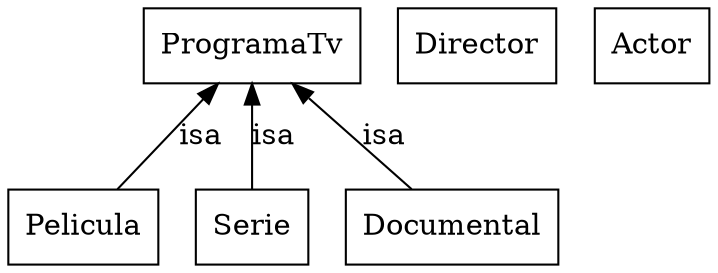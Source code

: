 digraph tvornotv {
	node [label="\N"];
	graph [bb="0,0,325,126"];
	ProgramaTv [label=ProgramaTv, shape=box, color="0.0,0.0,0.0", fontcolor="0.0,0.0,0.0", pos="113,108", width="1.3889", height="0.5"];
	Director [label=Director, shape=box, color="0.0,0.0,0.0", fontcolor="0.0,0.0,0.0", pos="217,108", width=1, height="0.5"];
	Pelicula [label=Pelicula, shape=box, color="0.0,0.0,0.0", fontcolor="0.0,0.0,0.0", pos="34,18", width="0.94444", height="0.5"];
	Serie [label=Serie, shape=box, color="0.0,0.0,0.0", fontcolor="0.0,0.0,0.0", pos="113,18", width="0.75", height="0.5"];
	Documental [label=Documental, shape=box, color="0.0,0.0,0.0", fontcolor="0.0,0.0,0.0", pos="208,18", width="1.3889", height="0.5"];
	Actor [label=Actor, shape=box, color="0.0,0.0,0.0", fontcolor="0.0,0.0,0.0", pos="298,108", width="0.75", height="0.5"];
	ProgramaTv -> Pelicula [dir=back, label=isa, color="0.0,0.0,0.0", fontcolor="0.0,0.0,0.0", pos="s,97.013,89.787 90.199,82.024 77.313,67.344 61.522,49.354 49.963,36.186", lp="90.5,63"];
	ProgramaTv -> Serie [dir=back, label=isa, color="0.0,0.0,0.0", fontcolor="0.0,0.0,0.0", pos="s,113,89.787 113,79.548 113,65.36 113,48.622 113,36.186", lp="122.5,63"];
	ProgramaTv -> Documental [dir=back, label=isa, color="0.0,0.0,0.0", fontcolor="0.0,0.0,0.0", pos="s,132.22,89.787 139.56,82.836 155.21,68.012 174.65,49.598 188.8,36.186", lp="178.5,63"];
}
